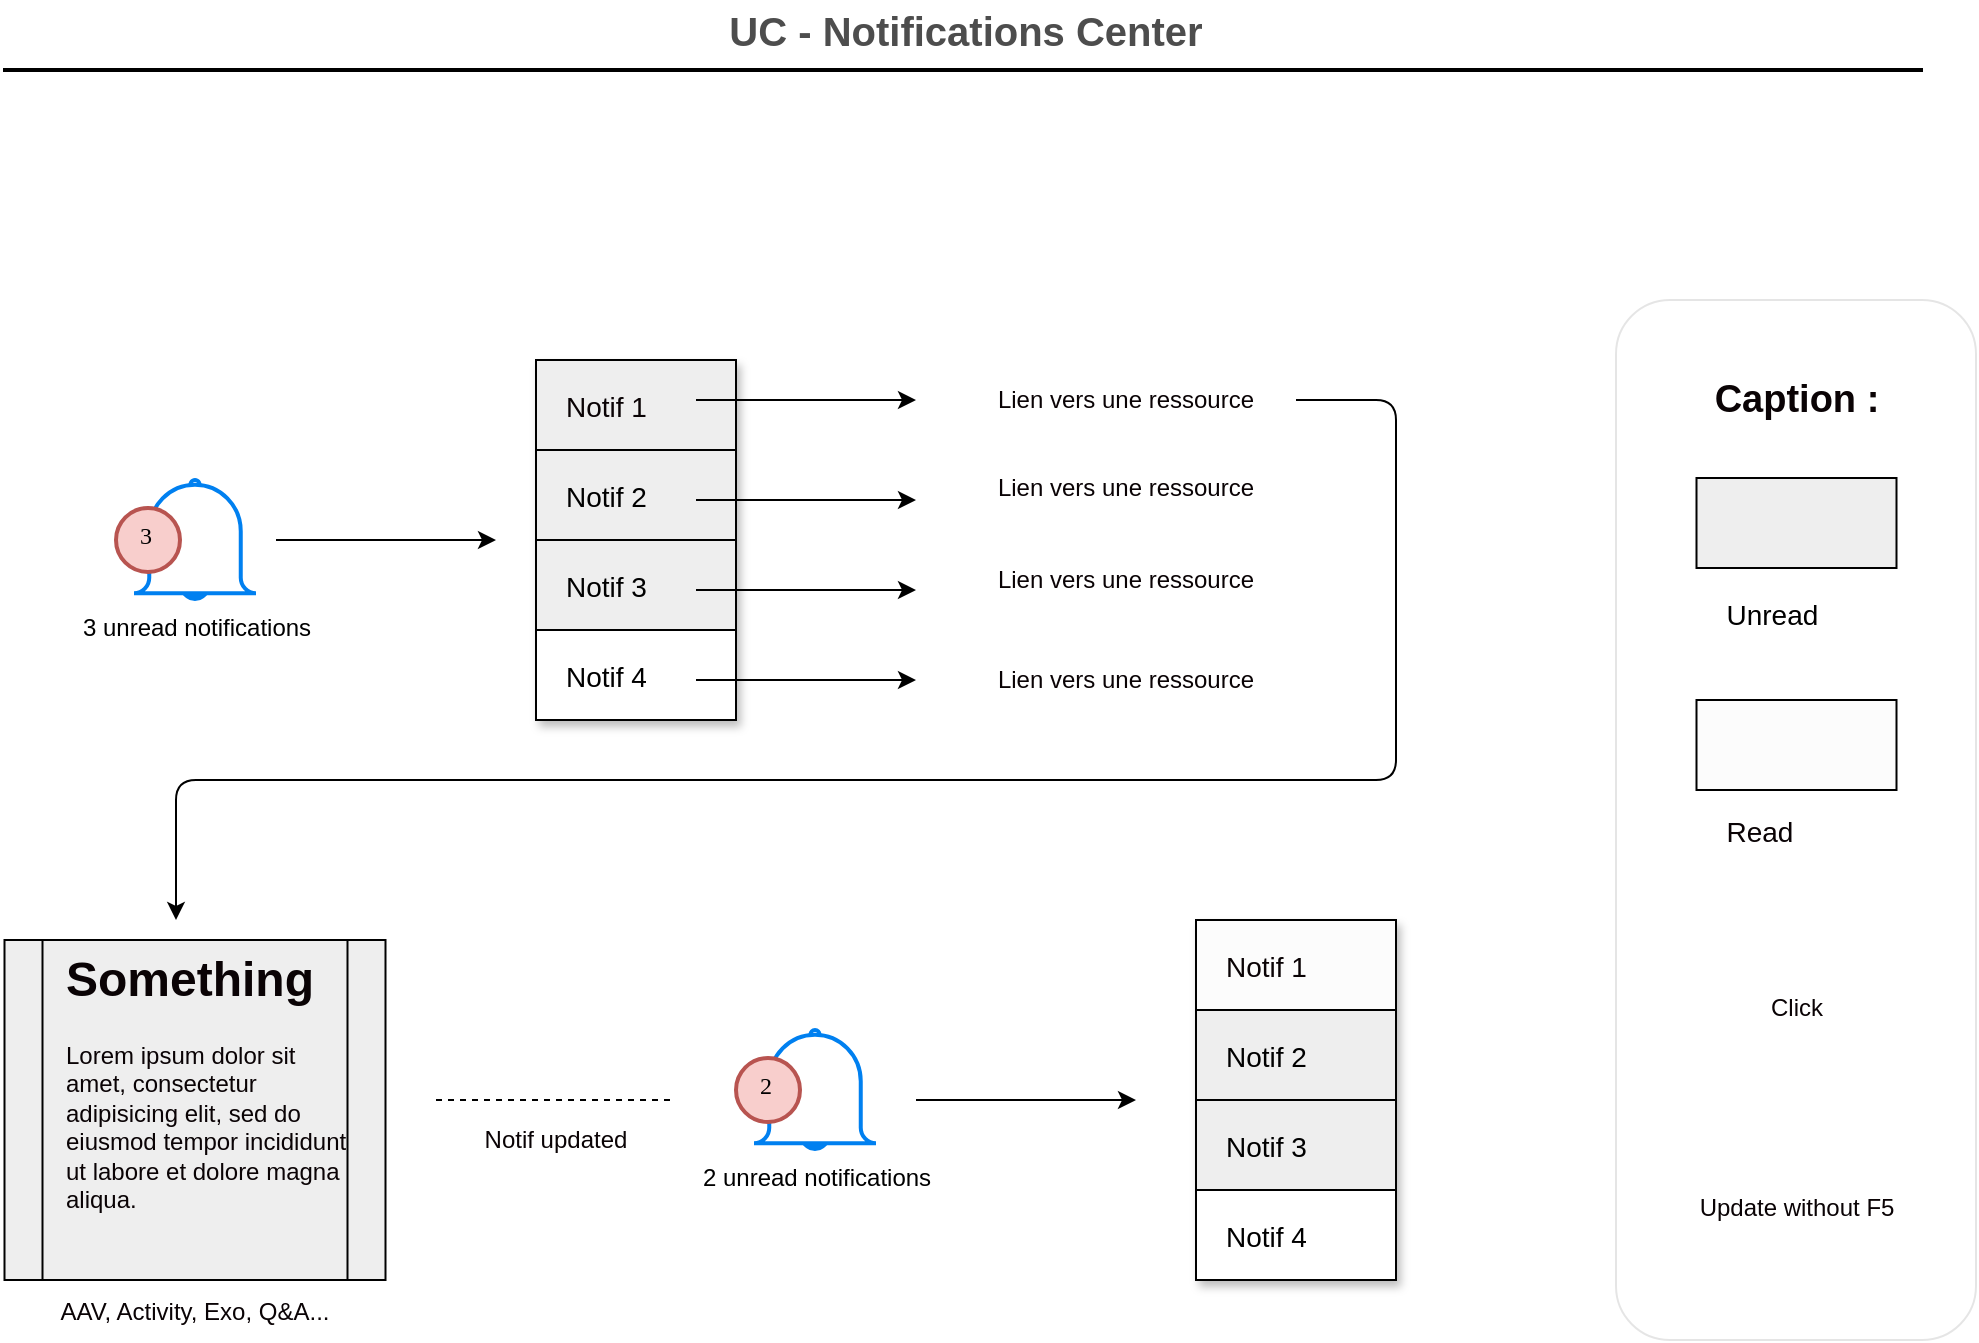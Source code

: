 <mxfile version="12.9.4" type="device"><diagram id="C2fSY1v2SiZeoUbDoYyL" name="Page-1"><mxGraphModel dx="930" dy="674" grid="1" gridSize="10" guides="1" tooltips="1" connect="1" arrows="1" fold="1" page="1" pageScale="1" pageWidth="1169" pageHeight="827" math="0" shadow="0"><root><mxCell id="0"/><mxCell id="1" parent="0"/><mxCell id="xg1K47UW7qUSXcuuvveo-123" value="" style="rounded=1;whiteSpace=wrap;html=1;shadow=0;glass=0;strokeOpacity=10;fillOpacity=60;container=0;backgroundOutline=1;dropTarget=1;" vertex="1" parent="1"><mxGeometry x="910" y="200" width="180" height="520" as="geometry"/></mxCell><mxCell id="3ne1QswCM8ZiEu4GHsYG-31" value="UC - Notifications Center" style="text;html=1;strokeColor=none;fillColor=none;align=center;verticalAlign=middle;whiteSpace=wrap;rounded=0;fontStyle=1;fontSize=20;fontColor=#4D4D4D;" parent="1" vertex="1"><mxGeometry x="189.5" y="50" width="790" height="30" as="geometry"/></mxCell><mxCell id="3ne1QswCM8ZiEu4GHsYG-32" value="" style="line;strokeWidth=2;html=1;fontSize=20;fontColor=#4D4D4D;" parent="1" vertex="1"><mxGeometry x="103.5" y="80" width="960" height="10" as="geometry"/></mxCell><mxCell id="xg1K47UW7qUSXcuuvveo-1" value="3 unread notifications" style="html=1;verticalLabelPosition=bottom;align=center;labelBackgroundColor=#ffffff;verticalAlign=top;strokeWidth=2;strokeColor=#0080F0;shadow=0;dashed=0;shape=mxgraph.ios7.icons.bell;" vertex="1" parent="1"><mxGeometry x="169" y="290" width="61" height="60" as="geometry"/></mxCell><mxCell id="xg1K47UW7qUSXcuuvveo-3" value="3" style="ellipse;whiteSpace=wrap;html=1;aspect=fixed;strokeWidth=2;fontFamily=Tahoma;spacingBottom=4;spacingRight=2;strokeColor=#b85450;fillColor=#f8cecc;" vertex="1" parent="1"><mxGeometry x="160" y="304" width="32" height="32" as="geometry"/></mxCell><mxCell id="xg1K47UW7qUSXcuuvveo-5" value="" style="dashed=0;align=center;fontSize=12;shape=rect;fillColor=#ffffff;strokeColor=#000000;shadow=1;" vertex="1" parent="1"><mxGeometry x="370" y="230" width="100" height="180" as="geometry"/></mxCell><mxCell id="xg1K47UW7qUSXcuuvveo-6" value="Notif 1" style="text;fontColor=#0A0305;verticalAlign=middle;spacingLeft=13;fontSize=14;resizeWidth=1;fillColor=#EEEEEE;strokeColor=#000000;" vertex="1" parent="xg1K47UW7qUSXcuuvveo-5"><mxGeometry width="100" height="45" relative="1" as="geometry"/></mxCell><mxCell id="xg1K47UW7qUSXcuuvveo-7" value="Notif 2" style="text;fontColor=#000000;verticalAlign=middle;spacingLeft=13;fontSize=14;fillColor=#eeeeee;resizeWidth=1;strokeColor=#000000;" vertex="1" parent="xg1K47UW7qUSXcuuvveo-5"><mxGeometry width="100" height="45" relative="1" as="geometry"><mxPoint y="45" as="offset"/></mxGeometry></mxCell><mxCell id="xg1K47UW7qUSXcuuvveo-8" value="Notif 3" style="text;fontColor=#000000;verticalAlign=middle;spacingLeft=13;fontSize=14;resizeWidth=1;fillColor=#EEEEEE;strokeColor=#000000;" vertex="1" parent="xg1K47UW7qUSXcuuvveo-5"><mxGeometry width="100" height="45" relative="1" as="geometry"><mxPoint y="90" as="offset"/></mxGeometry></mxCell><mxCell id="xg1K47UW7qUSXcuuvveo-9" value="Notif 4" style="text;fontColor=#000000;verticalAlign=middle;spacingLeft=13;fontSize=14;resizeWidth=1;strokeColor=#000000;" vertex="1" parent="xg1K47UW7qUSXcuuvveo-5"><mxGeometry width="100" height="45" relative="1" as="geometry"><mxPoint y="135" as="offset"/></mxGeometry></mxCell><mxCell id="xg1K47UW7qUSXcuuvveo-78" value="" style="shape=image;html=1;verticalAlign=top;verticalLabelPosition=bottom;labelBackgroundColor=#ffffff;imageAspect=0;aspect=fixed;image=https://cdn2.iconfinder.com/data/icons/function_icon_set/circle_red.png;strokeColor=#000000;fillColor=#EEEEEE;fontColor=#0A0305;" vertex="1" parent="xg1K47UW7qUSXcuuvveo-5"><mxGeometry x="70" y="13" width="20" height="20" as="geometry"/></mxCell><mxCell id="xg1K47UW7qUSXcuuvveo-77" value="" style="shape=image;html=1;verticalAlign=top;verticalLabelPosition=bottom;labelBackgroundColor=#ffffff;imageAspect=0;aspect=fixed;image=https://cdn2.iconfinder.com/data/icons/function_icon_set/circle_red.png;strokeColor=#000000;fillColor=#EEEEEE;fontColor=#0A0305;" vertex="1" parent="xg1K47UW7qUSXcuuvveo-5"><mxGeometry x="70" y="60" width="20" height="20" as="geometry"/></mxCell><mxCell id="xg1K47UW7qUSXcuuvveo-76" value="" style="shape=image;html=1;verticalAlign=top;verticalLabelPosition=bottom;labelBackgroundColor=#ffffff;imageAspect=0;aspect=fixed;image=https://cdn2.iconfinder.com/data/icons/function_icon_set/circle_red.png;strokeColor=#000000;fillColor=#EEEEEE;fontColor=#0A0305;" vertex="1" parent="xg1K47UW7qUSXcuuvveo-5"><mxGeometry x="70" y="103" width="20" height="20" as="geometry"/></mxCell><mxCell id="xg1K47UW7qUSXcuuvveo-83" value="" style="endArrow=classic;html=1;fontColor=#0A0305;" edge="1" parent="xg1K47UW7qUSXcuuvveo-5"><mxGeometry width="50" height="50" relative="1" as="geometry"><mxPoint x="80" y="115" as="sourcePoint"/><mxPoint x="190" y="115" as="targetPoint"/></mxGeometry></mxCell><mxCell id="xg1K47UW7qUSXcuuvveo-130" value="" style="shape=image;html=1;verticalAlign=top;verticalLabelPosition=bottom;labelBackgroundColor=#ffffff;imageAspect=0;aspect=fixed;image=https://cdn0.iconfinder.com/data/icons/very-basic-android-l-lollipop-icon-pack/24/cursor-128.png;rounded=1;shadow=0;glass=0;strokeColor=#000000;fillColor=#FCFCFC;fontColor=#0A0305;" vertex="1" parent="xg1K47UW7qUSXcuuvveo-5"><mxGeometry x="50" y="20" width="30" height="30" as="geometry"/></mxCell><mxCell id="xg1K47UW7qUSXcuuvveo-75" value="" style="endArrow=classic;html=1;" edge="1" parent="1"><mxGeometry width="50" height="50" relative="1" as="geometry"><mxPoint x="240" y="320" as="sourcePoint"/><mxPoint x="350" y="320" as="targetPoint"/></mxGeometry></mxCell><mxCell id="xg1K47UW7qUSXcuuvveo-81" value="" style="endArrow=classic;html=1;fontColor=#0A0305;" edge="1" parent="1"><mxGeometry width="50" height="50" relative="1" as="geometry"><mxPoint x="450" y="250" as="sourcePoint"/><mxPoint x="560" y="250" as="targetPoint"/></mxGeometry></mxCell><mxCell id="xg1K47UW7qUSXcuuvveo-82" value="" style="endArrow=classic;html=1;fontColor=#0A0305;" edge="1" parent="1"><mxGeometry width="50" height="50" relative="1" as="geometry"><mxPoint x="450" y="300" as="sourcePoint"/><mxPoint x="560" y="300" as="targetPoint"/></mxGeometry></mxCell><mxCell id="xg1K47UW7qUSXcuuvveo-84" value="" style="endArrow=classic;html=1;fontColor=#0A0305;" edge="1" parent="1"><mxGeometry width="50" height="50" relative="1" as="geometry"><mxPoint x="450" y="390" as="sourcePoint"/><mxPoint x="560" y="390" as="targetPoint"/></mxGeometry></mxCell><mxCell id="xg1K47UW7qUSXcuuvveo-85" value="Lien vers une ressource" style="text;html=1;strokeColor=none;fillColor=none;align=center;verticalAlign=middle;whiteSpace=wrap;rounded=0;fontColor=#0A0305;" vertex="1" parent="1"><mxGeometry x="580" y="284" width="170" height="20" as="geometry"/></mxCell><mxCell id="xg1K47UW7qUSXcuuvveo-86" value="Lien vers une ressource" style="text;html=1;strokeColor=none;fillColor=none;align=center;verticalAlign=middle;whiteSpace=wrap;rounded=0;fontColor=#0A0305;" vertex="1" parent="1"><mxGeometry x="580" y="330" width="170" height="20" as="geometry"/></mxCell><mxCell id="xg1K47UW7qUSXcuuvveo-88" value="Lien vers une ressource" style="text;html=1;strokeColor=none;fillColor=none;align=center;verticalAlign=middle;whiteSpace=wrap;rounded=0;fontColor=#0A0305;" vertex="1" parent="1"><mxGeometry x="580" y="380" width="170" height="20" as="geometry"/></mxCell><mxCell id="xg1K47UW7qUSXcuuvveo-90" value="Lien vers une ressource" style="text;html=1;strokeColor=none;fillColor=none;align=center;verticalAlign=middle;whiteSpace=wrap;rounded=0;fontColor=#0A0305;" vertex="1" parent="1"><mxGeometry x="580" y="240" width="170" height="20" as="geometry"/></mxCell><mxCell id="xg1K47UW7qUSXcuuvveo-93" value="" style="endArrow=classic;html=1;fontColor=#0A0305;" edge="1" parent="1"><mxGeometry width="50" height="50" relative="1" as="geometry"><mxPoint x="750" y="250" as="sourcePoint"/><mxPoint x="190" y="510" as="targetPoint"/><Array as="points"><mxPoint x="800" y="250"/><mxPoint x="800" y="330"/><mxPoint x="800" y="440"/><mxPoint x="720" y="440"/><mxPoint x="190" y="440"/></Array></mxGeometry></mxCell><mxCell id="xg1K47UW7qUSXcuuvveo-94" value="&lt;br&gt;&lt;br&gt;&lt;br&gt;&lt;br&gt;&lt;br&gt;&lt;br&gt;&lt;br&gt;&lt;br&gt;&lt;br&gt;&lt;br&gt;&lt;br&gt;&lt;br&gt;&lt;br&gt;&lt;br&gt;AAV, Activity, Exo, Q&amp;amp;A..." style="shape=process;whiteSpace=wrap;html=1;backgroundOutline=1;strokeColor=#000000;fillColor=#EEEEEE;fontColor=#0A0305;" vertex="1" parent="1"><mxGeometry x="104.25" y="520" width="190.5" height="170" as="geometry"/></mxCell><mxCell id="xg1K47UW7qUSXcuuvveo-96" value="&lt;h1&gt;Something&lt;/h1&gt;&lt;p&gt;Lorem ipsum dolor sit amet, consectetur adipisicing elit, sed do eiusmod tempor incididunt ut labore et dolore magna aliqua.&lt;/p&gt;" style="text;html=1;strokeColor=none;fillColor=none;spacing=5;spacingTop=-20;whiteSpace=wrap;overflow=hidden;rounded=0;fontColor=#0A0305;" vertex="1" parent="1"><mxGeometry x="130" y="520" width="150" height="150" as="geometry"/></mxCell><mxCell id="xg1K47UW7qUSXcuuvveo-98" value="" style="endArrow=none;dashed=1;html=1;fontColor=#0A0305;" edge="1" parent="1"><mxGeometry width="50" height="50" relative="1" as="geometry"><mxPoint x="320" y="600" as="sourcePoint"/><mxPoint x="440" y="600" as="targetPoint"/></mxGeometry></mxCell><mxCell id="xg1K47UW7qUSXcuuvveo-100" value="Notif updated" style="text;html=1;strokeColor=none;fillColor=none;align=center;verticalAlign=middle;whiteSpace=wrap;rounded=0;fontColor=#0A0305;" vertex="1" parent="1"><mxGeometry x="330" y="610" width="100" height="20" as="geometry"/></mxCell><mxCell id="xg1K47UW7qUSXcuuvveo-101" value="2 unread notifications" style="html=1;verticalLabelPosition=bottom;align=center;labelBackgroundColor=#ffffff;verticalAlign=top;strokeWidth=2;strokeColor=#0080F0;shadow=0;dashed=0;shape=mxgraph.ios7.icons.bell;" vertex="1" parent="1"><mxGeometry x="479" y="565" width="61" height="60" as="geometry"/></mxCell><mxCell id="xg1K47UW7qUSXcuuvveo-102" value="2" style="ellipse;whiteSpace=wrap;html=1;aspect=fixed;strokeWidth=2;fontFamily=Tahoma;spacingBottom=4;spacingRight=2;strokeColor=#b85450;fillColor=#f8cecc;" vertex="1" parent="1"><mxGeometry x="470" y="579" width="32" height="32" as="geometry"/></mxCell><mxCell id="xg1K47UW7qUSXcuuvveo-104" value="" style="shape=image;html=1;verticalAlign=top;verticalLabelPosition=bottom;labelBackgroundColor=#ffffff;imageAspect=0;aspect=fixed;image=https://cdn3.iconfinder.com/data/icons/faticons/32/sync-01-128.png;strokeColor=#000000;fillColor=#EEEEEE;fontColor=#0A0305;" vertex="1" parent="1"><mxGeometry x="355" y="530" width="50" height="50" as="geometry"/></mxCell><mxCell id="xg1K47UW7qUSXcuuvveo-107" value="" style="endArrow=classic;html=1;" edge="1" parent="1"><mxGeometry width="50" height="50" relative="1" as="geometry"><mxPoint x="560" y="600" as="sourcePoint"/><mxPoint x="670" y="600" as="targetPoint"/></mxGeometry></mxCell><mxCell id="xg1K47UW7qUSXcuuvveo-108" value="" style="dashed=0;align=center;fontSize=12;shape=rect;fillColor=#ffffff;strokeColor=#000000;shadow=1;" vertex="1" parent="1"><mxGeometry x="700" y="510" width="100" height="180" as="geometry"/></mxCell><mxCell id="xg1K47UW7qUSXcuuvveo-109" value="Notif 1" style="text;fontColor=#0A0305;verticalAlign=middle;spacingLeft=13;fontSize=14;resizeWidth=1;fillColor=#FCFCFC;strokeColor=#000000;" vertex="1" parent="xg1K47UW7qUSXcuuvveo-108"><mxGeometry width="100" height="45" relative="1" as="geometry"/></mxCell><mxCell id="xg1K47UW7qUSXcuuvveo-110" value="Notif 2" style="text;fontColor=#000000;verticalAlign=middle;spacingLeft=13;fontSize=14;fillColor=#eeeeee;resizeWidth=1;strokeColor=#000000;" vertex="1" parent="xg1K47UW7qUSXcuuvveo-108"><mxGeometry width="100" height="45" relative="1" as="geometry"><mxPoint y="45" as="offset"/></mxGeometry></mxCell><mxCell id="xg1K47UW7qUSXcuuvveo-111" value="Notif 3" style="text;fontColor=#000000;verticalAlign=middle;spacingLeft=13;fontSize=14;resizeWidth=1;fillColor=#EEEEEE;strokeColor=#000000;" vertex="1" parent="xg1K47UW7qUSXcuuvveo-108"><mxGeometry width="100" height="45" relative="1" as="geometry"><mxPoint y="90" as="offset"/></mxGeometry></mxCell><mxCell id="xg1K47UW7qUSXcuuvveo-112" value="Notif 4" style="text;fontColor=#000000;verticalAlign=middle;spacingLeft=13;fontSize=14;resizeWidth=1;strokeColor=#000000;" vertex="1" parent="xg1K47UW7qUSXcuuvveo-108"><mxGeometry width="100" height="45" relative="1" as="geometry"><mxPoint y="135" as="offset"/></mxGeometry></mxCell><mxCell id="xg1K47UW7qUSXcuuvveo-114" value="" style="shape=image;html=1;verticalAlign=top;verticalLabelPosition=bottom;labelBackgroundColor=#ffffff;imageAspect=0;aspect=fixed;image=https://cdn2.iconfinder.com/data/icons/function_icon_set/circle_red.png;strokeColor=#000000;fillColor=#EEEEEE;fontColor=#0A0305;" vertex="1" parent="xg1K47UW7qUSXcuuvveo-108"><mxGeometry x="70" y="60" width="20" height="20" as="geometry"/></mxCell><mxCell id="xg1K47UW7qUSXcuuvveo-115" value="" style="shape=image;html=1;verticalAlign=top;verticalLabelPosition=bottom;labelBackgroundColor=#ffffff;imageAspect=0;aspect=fixed;image=https://cdn2.iconfinder.com/data/icons/function_icon_set/circle_red.png;strokeColor=#000000;fillColor=#EEEEEE;fontColor=#0A0305;" vertex="1" parent="xg1K47UW7qUSXcuuvveo-108"><mxGeometry x="70" y="103" width="20" height="20" as="geometry"/></mxCell><mxCell id="xg1K47UW7qUSXcuuvveo-118" value="Unread" style="text;fontColor=#000000;verticalAlign=middle;spacingLeft=13;fontSize=14;fillColor=#eeeeee;resizeWidth=1;strokeColor=#000000;" vertex="1" parent="1"><mxGeometry x="950.25" y="289" width="100" height="45" as="geometry"><mxPoint y="45" as="offset"/></mxGeometry></mxCell><mxCell id="xg1K47UW7qUSXcuuvveo-119" value="" style="shape=image;html=1;verticalAlign=top;verticalLabelPosition=bottom;labelBackgroundColor=#ffffff;imageAspect=0;aspect=fixed;image=https://cdn2.iconfinder.com/data/icons/function_icon_set/circle_red.png;strokeColor=#000000;fillColor=#EEEEEE;fontColor=#0A0305;" vertex="1" parent="1"><mxGeometry x="1016.75" y="301.5" width="20" height="20" as="geometry"/></mxCell><mxCell id="xg1K47UW7qUSXcuuvveo-120" value="&#10;&#10;&#10;&#10;&#10;Read" style="text;fontColor=#0A0305;verticalAlign=middle;spacingLeft=13;fontSize=14;resizeWidth=1;fillColor=#FCFCFC;strokeColor=#000000;" vertex="1" parent="1"><mxGeometry x="950.25" y="400" width="100" height="45" as="geometry"/></mxCell><mxCell id="xg1K47UW7qUSXcuuvveo-121" value="&lt;font style=&quot;font-size: 19px&quot;&gt;&lt;b&gt;Caption :&lt;/b&gt;&lt;/font&gt;" style="text;html=1;strokeColor=none;fillColor=none;align=center;verticalAlign=middle;whiteSpace=wrap;rounded=0;fontColor=#0A0305;" vertex="1" parent="1"><mxGeometry x="937" y="230" width="126.5" height="40" as="geometry"/></mxCell><mxCell id="xg1K47UW7qUSXcuuvveo-124" value="Update without F5" style="shape=image;html=1;verticalAlign=top;verticalLabelPosition=bottom;labelBackgroundColor=#ffffff;imageAspect=0;aspect=fixed;image=https://cdn3.iconfinder.com/data/icons/faticons/32/sync-01-128.png;strokeColor=#000000;fillColor=#EEEEEE;fontColor=#0A0305;" vertex="1" parent="1"><mxGeometry x="975" y="590" width="50" height="50" as="geometry"/></mxCell><mxCell id="xg1K47UW7qUSXcuuvveo-128" value="" style="shape=image;html=1;verticalAlign=top;verticalLabelPosition=bottom;labelBackgroundColor=#ffffff;imageAspect=0;aspect=fixed;image=https://cdn0.iconfinder.com/data/icons/very-basic-android-l-lollipop-icon-pack/24/cursor-128.png;rounded=1;shadow=0;glass=0;strokeColor=#000000;fillColor=#FCFCFC;fontColor=#0A0305;" vertex="1" parent="1"><mxGeometry x="200" y="330" width="30" height="30" as="geometry"/></mxCell><mxCell id="xg1K47UW7qUSXcuuvveo-129" value="" style="shape=image;html=1;verticalAlign=top;verticalLabelPosition=bottom;labelBackgroundColor=#ffffff;imageAspect=0;aspect=fixed;image=https://cdn0.iconfinder.com/data/icons/very-basic-android-l-lollipop-icon-pack/24/cursor-128.png;rounded=1;shadow=0;glass=0;strokeColor=#000000;fillColor=#FCFCFC;fontColor=#0A0305;" vertex="1" parent="1"><mxGeometry x="510" y="605" width="30" height="30" as="geometry"/></mxCell><mxCell id="xg1K47UW7qUSXcuuvveo-131" value="Click" style="shape=image;html=1;verticalAlign=top;verticalLabelPosition=bottom;labelBackgroundColor=#ffffff;imageAspect=0;aspect=fixed;image=https://cdn0.iconfinder.com/data/icons/very-basic-android-l-lollipop-icon-pack/24/cursor-128.png;rounded=1;shadow=0;glass=0;strokeColor=#000000;fillColor=#FCFCFC;fontColor=#0A0305;" vertex="1" parent="1"><mxGeometry x="985" y="510" width="30" height="30" as="geometry"/></mxCell></root></mxGraphModel></diagram></mxfile>